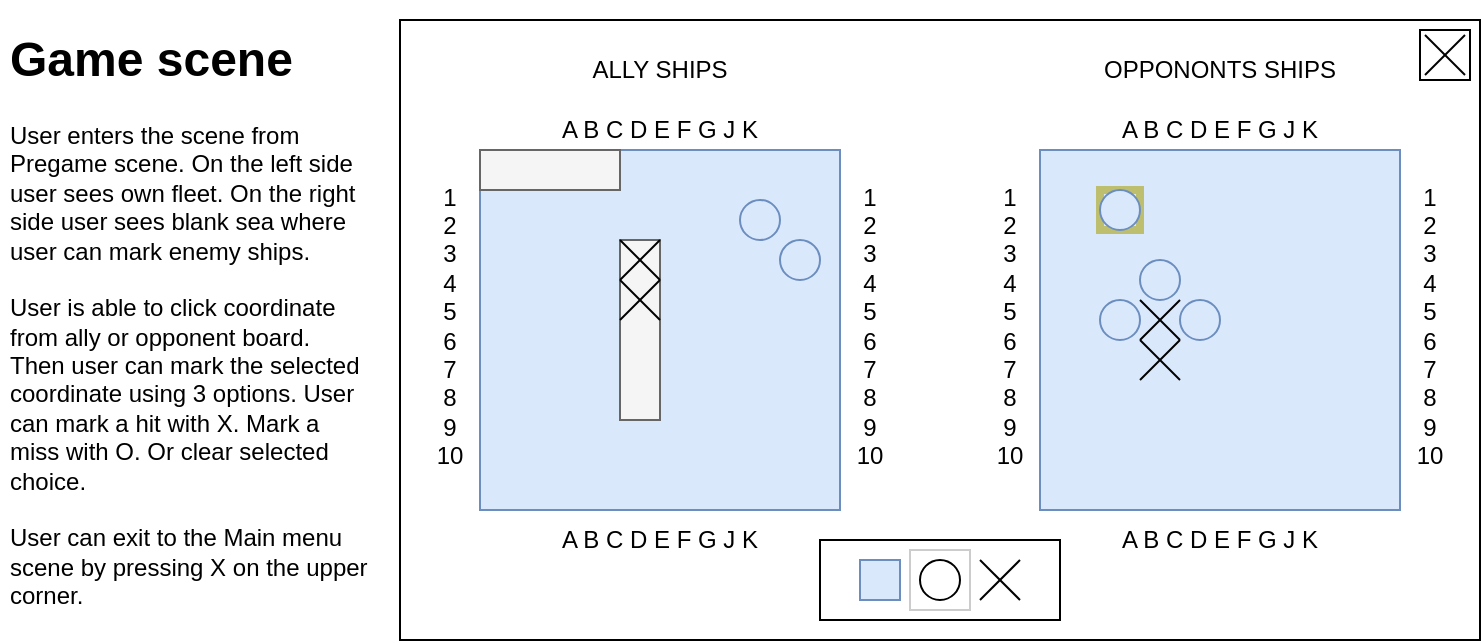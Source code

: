 <mxfile version="21.6.2" type="github">
  <diagram name="Page-1" id="zC-nzkBXj2TKjRr9pobj">
    <mxGraphModel dx="1702" dy="445" grid="1" gridSize="10" guides="1" tooltips="1" connect="1" arrows="1" fold="1" page="1" pageScale="1" pageWidth="827" pageHeight="1169" math="0" shadow="0">
      <root>
        <mxCell id="0" />
        <mxCell id="1" parent="0" />
        <mxCell id="38aH6A5uKHRKDscludI8-1" value="" style="rounded=0;whiteSpace=wrap;html=1;" vertex="1" parent="1">
          <mxGeometry x="130" y="90" width="540" height="310" as="geometry" />
        </mxCell>
        <mxCell id="38aH6A5uKHRKDscludI8-35" value="" style="rounded=0;whiteSpace=wrap;html=1;" vertex="1" parent="1">
          <mxGeometry x="340" y="350" width="120" height="40" as="geometry" />
        </mxCell>
        <mxCell id="38aH6A5uKHRKDscludI8-37" value="" style="rounded=0;whiteSpace=wrap;html=1;strokeColor=#CCCCCC;" vertex="1" parent="1">
          <mxGeometry x="385" y="355" width="30" height="30" as="geometry" />
        </mxCell>
        <mxCell id="38aH6A5uKHRKDscludI8-2" value="" style="whiteSpace=wrap;html=1;aspect=fixed;fillColor=#dae8fc;strokeColor=#6c8ebf;" vertex="1" parent="1">
          <mxGeometry x="170" y="155" width="180" height="180" as="geometry" />
        </mxCell>
        <mxCell id="38aH6A5uKHRKDscludI8-4" value="ALLY SHIPS" style="text;html=1;strokeColor=none;fillColor=none;align=center;verticalAlign=middle;whiteSpace=wrap;rounded=0;" vertex="1" parent="1">
          <mxGeometry x="170" y="100" width="180" height="30" as="geometry" />
        </mxCell>
        <mxCell id="38aH6A5uKHRKDscludI8-5" value="A B C D E F G J K" style="text;html=1;strokeColor=none;fillColor=none;align=center;verticalAlign=middle;whiteSpace=wrap;rounded=0;" vertex="1" parent="1">
          <mxGeometry x="170" y="130" width="180" height="30" as="geometry" />
        </mxCell>
        <mxCell id="38aH6A5uKHRKDscludI8-6" value="A B C D E F G J K" style="text;html=1;strokeColor=none;fillColor=none;align=center;verticalAlign=middle;whiteSpace=wrap;rounded=0;" vertex="1" parent="1">
          <mxGeometry x="170" y="335" width="180" height="30" as="geometry" />
        </mxCell>
        <mxCell id="38aH6A5uKHRKDscludI8-7" value="1&lt;br&gt;2&lt;br&gt;3&lt;br&gt;4&lt;br&gt;5&lt;br&gt;6&lt;br&gt;7&lt;br&gt;8&lt;br&gt;9&lt;br&gt;10" style="text;html=1;strokeColor=none;fillColor=none;align=center;verticalAlign=middle;whiteSpace=wrap;rounded=0;" vertex="1" parent="1">
          <mxGeometry x="140" y="155" width="30" height="175" as="geometry" />
        </mxCell>
        <mxCell id="38aH6A5uKHRKDscludI8-8" value="1&lt;br&gt;2&lt;br&gt;3&lt;br&gt;4&lt;br&gt;5&lt;br&gt;6&lt;br&gt;7&lt;br&gt;8&lt;br&gt;9&lt;br&gt;10" style="text;html=1;strokeColor=none;fillColor=none;align=center;verticalAlign=middle;whiteSpace=wrap;rounded=0;" vertex="1" parent="1">
          <mxGeometry x="350" y="155" width="30" height="175" as="geometry" />
        </mxCell>
        <mxCell id="38aH6A5uKHRKDscludI8-9" value="" style="whiteSpace=wrap;html=1;aspect=fixed;fillColor=#dae8fc;strokeColor=#6c8ebf;" vertex="1" parent="1">
          <mxGeometry x="450" y="155" width="180" height="180" as="geometry" />
        </mxCell>
        <mxCell id="38aH6A5uKHRKDscludI8-10" value="OPPONONTS SHIPS" style="text;html=1;strokeColor=none;fillColor=none;align=center;verticalAlign=middle;whiteSpace=wrap;rounded=0;" vertex="1" parent="1">
          <mxGeometry x="450" y="100" width="180" height="30" as="geometry" />
        </mxCell>
        <mxCell id="38aH6A5uKHRKDscludI8-11" value="A B C D E F G J K" style="text;html=1;strokeColor=none;fillColor=none;align=center;verticalAlign=middle;whiteSpace=wrap;rounded=0;" vertex="1" parent="1">
          <mxGeometry x="450" y="130" width="180" height="30" as="geometry" />
        </mxCell>
        <mxCell id="38aH6A5uKHRKDscludI8-12" value="A B C D E F G J K" style="text;html=1;strokeColor=none;fillColor=none;align=center;verticalAlign=middle;whiteSpace=wrap;rounded=0;" vertex="1" parent="1">
          <mxGeometry x="450" y="335" width="180" height="30" as="geometry" />
        </mxCell>
        <mxCell id="38aH6A5uKHRKDscludI8-13" value="1&lt;br&gt;2&lt;br&gt;3&lt;br&gt;4&lt;br&gt;5&lt;br&gt;6&lt;br&gt;7&lt;br&gt;8&lt;br&gt;9&lt;br&gt;10" style="text;html=1;strokeColor=none;fillColor=none;align=center;verticalAlign=middle;whiteSpace=wrap;rounded=0;" vertex="1" parent="1">
          <mxGeometry x="420" y="155" width="30" height="175" as="geometry" />
        </mxCell>
        <mxCell id="38aH6A5uKHRKDscludI8-14" value="1&lt;br&gt;2&lt;br&gt;3&lt;br&gt;4&lt;br&gt;5&lt;br&gt;6&lt;br&gt;7&lt;br&gt;8&lt;br&gt;9&lt;br&gt;10" style="text;html=1;strokeColor=none;fillColor=none;align=center;verticalAlign=middle;whiteSpace=wrap;rounded=0;" vertex="1" parent="1">
          <mxGeometry x="630" y="155" width="30" height="175" as="geometry" />
        </mxCell>
        <mxCell id="38aH6A5uKHRKDscludI8-15" value="" style="rounded=0;whiteSpace=wrap;html=1;fillColor=#f5f5f5;fontColor=#333333;strokeColor=#666666;" vertex="1" parent="1">
          <mxGeometry x="170" y="155" width="70" height="20" as="geometry" />
        </mxCell>
        <mxCell id="38aH6A5uKHRKDscludI8-16" value="" style="rounded=0;whiteSpace=wrap;html=1;direction=south;fillColor=#f5f5f5;fontColor=#333333;strokeColor=#666666;" vertex="1" parent="1">
          <mxGeometry x="240" y="200" width="20" height="90" as="geometry" />
        </mxCell>
        <mxCell id="38aH6A5uKHRKDscludI8-17" value="" style="ellipse;whiteSpace=wrap;html=1;aspect=fixed;fillColor=#dae8fc;strokeColor=#6c8ebf;" vertex="1" parent="1">
          <mxGeometry x="500" y="210" width="20" height="20" as="geometry" />
        </mxCell>
        <mxCell id="38aH6A5uKHRKDscludI8-18" value="" style="ellipse;whiteSpace=wrap;html=1;aspect=fixed;fillColor=#dae8fc;strokeColor=#6c8ebf;" vertex="1" parent="1">
          <mxGeometry x="520" y="230" width="20" height="20" as="geometry" />
        </mxCell>
        <mxCell id="38aH6A5uKHRKDscludI8-19" value="" style="ellipse;whiteSpace=wrap;html=1;aspect=fixed;fillColor=#dae8fc;strokeColor=#6c8ebf;" vertex="1" parent="1">
          <mxGeometry x="480" y="230" width="20" height="20" as="geometry" />
        </mxCell>
        <mxCell id="38aH6A5uKHRKDscludI8-20" value="" style="endArrow=none;html=1;rounded=0;" edge="1" parent="1">
          <mxGeometry width="50" height="50" relative="1" as="geometry">
            <mxPoint x="240" y="220" as="sourcePoint" />
            <mxPoint x="260" y="200" as="targetPoint" />
          </mxGeometry>
        </mxCell>
        <mxCell id="38aH6A5uKHRKDscludI8-21" value="" style="endArrow=none;html=1;rounded=0;" edge="1" parent="1">
          <mxGeometry width="50" height="50" relative="1" as="geometry">
            <mxPoint x="240" y="200" as="sourcePoint" />
            <mxPoint x="260" y="220" as="targetPoint" />
          </mxGeometry>
        </mxCell>
        <mxCell id="38aH6A5uKHRKDscludI8-22" value="" style="endArrow=none;html=1;rounded=0;" edge="1" parent="1">
          <mxGeometry width="50" height="50" relative="1" as="geometry">
            <mxPoint x="500" y="250" as="sourcePoint" />
            <mxPoint x="520" y="230" as="targetPoint" />
          </mxGeometry>
        </mxCell>
        <mxCell id="38aH6A5uKHRKDscludI8-23" value="" style="endArrow=none;html=1;rounded=0;" edge="1" parent="1">
          <mxGeometry width="50" height="50" relative="1" as="geometry">
            <mxPoint x="500" y="230" as="sourcePoint" />
            <mxPoint x="520" y="250" as="targetPoint" />
          </mxGeometry>
        </mxCell>
        <mxCell id="38aH6A5uKHRKDscludI8-24" value="" style="endArrow=none;html=1;rounded=0;" edge="1" parent="1">
          <mxGeometry width="50" height="50" relative="1" as="geometry">
            <mxPoint x="500" y="270" as="sourcePoint" />
            <mxPoint x="520" y="250" as="targetPoint" />
          </mxGeometry>
        </mxCell>
        <mxCell id="38aH6A5uKHRKDscludI8-25" value="" style="endArrow=none;html=1;rounded=0;" edge="1" parent="1">
          <mxGeometry width="50" height="50" relative="1" as="geometry">
            <mxPoint x="500" y="250" as="sourcePoint" />
            <mxPoint x="520" y="270" as="targetPoint" />
          </mxGeometry>
        </mxCell>
        <mxCell id="38aH6A5uKHRKDscludI8-26" value="" style="endArrow=none;html=1;rounded=0;" edge="1" parent="1">
          <mxGeometry width="50" height="50" relative="1" as="geometry">
            <mxPoint x="240" y="240" as="sourcePoint" />
            <mxPoint x="260" y="220" as="targetPoint" />
          </mxGeometry>
        </mxCell>
        <mxCell id="38aH6A5uKHRKDscludI8-27" value="" style="endArrow=none;html=1;rounded=0;" edge="1" parent="1">
          <mxGeometry width="50" height="50" relative="1" as="geometry">
            <mxPoint x="240" y="220" as="sourcePoint" />
            <mxPoint x="260" y="240" as="targetPoint" />
          </mxGeometry>
        </mxCell>
        <mxCell id="38aH6A5uKHRKDscludI8-28" value="" style="ellipse;whiteSpace=wrap;html=1;aspect=fixed;fillColor=#dae8fc;strokeColor=#6c8ebf;" vertex="1" parent="1">
          <mxGeometry x="300" y="180" width="20" height="20" as="geometry" />
        </mxCell>
        <mxCell id="38aH6A5uKHRKDscludI8-29" value="" style="ellipse;whiteSpace=wrap;html=1;aspect=fixed;fillColor=#dae8fc;strokeColor=#6c8ebf;" vertex="1" parent="1">
          <mxGeometry x="320" y="200" width="20" height="20" as="geometry" />
        </mxCell>
        <mxCell id="38aH6A5uKHRKDscludI8-30" value="" style="ellipse;whiteSpace=wrap;html=1;aspect=fixed;" vertex="1" parent="1">
          <mxGeometry x="390" y="360" width="20" height="20" as="geometry" />
        </mxCell>
        <mxCell id="38aH6A5uKHRKDscludI8-31" value="" style="endArrow=none;html=1;rounded=0;" edge="1" parent="1">
          <mxGeometry width="50" height="50" relative="1" as="geometry">
            <mxPoint x="420" y="380" as="sourcePoint" />
            <mxPoint x="440" y="360" as="targetPoint" />
          </mxGeometry>
        </mxCell>
        <mxCell id="38aH6A5uKHRKDscludI8-32" value="" style="endArrow=none;html=1;rounded=0;" edge="1" parent="1">
          <mxGeometry width="50" height="50" relative="1" as="geometry">
            <mxPoint x="420" y="360" as="sourcePoint" />
            <mxPoint x="440" y="380" as="targetPoint" />
          </mxGeometry>
        </mxCell>
        <mxCell id="38aH6A5uKHRKDscludI8-33" value="" style="whiteSpace=wrap;html=1;aspect=fixed;fillColor=#dae8fc;strokeColor=#6c8ebf;" vertex="1" parent="1">
          <mxGeometry x="360" y="360" width="20" height="20" as="geometry" />
        </mxCell>
        <mxCell id="38aH6A5uKHRKDscludI8-34" value="" style="whiteSpace=wrap;html=1;aspect=fixed;fillColor=#dae8fc;strokeColor=#bebf6e;strokeWidth=4;" vertex="1" parent="1">
          <mxGeometry x="480" y="175" width="20" height="20" as="geometry" />
        </mxCell>
        <mxCell id="38aH6A5uKHRKDscludI8-38" value="" style="ellipse;whiteSpace=wrap;html=1;aspect=fixed;fillColor=#dae8fc;strokeColor=#6c8ebf;" vertex="1" parent="1">
          <mxGeometry x="480" y="175" width="20" height="20" as="geometry" />
        </mxCell>
        <mxCell id="38aH6A5uKHRKDscludI8-39" value="&lt;h1&gt;Game scene&lt;/h1&gt;&lt;div&gt;User enters the scene from Pregame scene. On the left side user sees own fleet. On the right side user sees blank sea where user can mark enemy ships.&lt;/div&gt;&lt;div&gt;&lt;br&gt;&lt;/div&gt;&lt;div&gt;User is able to click coordinate from ally or opponent board.&lt;/div&gt;&lt;div&gt;Then user can mark the selected coordinate using 3 options. User can mark a hit with X. Mark a miss with O. Or clear selected choice.&lt;/div&gt;&lt;div&gt;&lt;br&gt;&lt;/div&gt;&lt;div&gt;User can exit to the Main menu scene by pressing X on the upper corner.&amp;nbsp;&lt;/div&gt;" style="text;html=1;strokeColor=none;fillColor=none;spacing=5;spacingTop=-20;whiteSpace=wrap;overflow=hidden;rounded=0;" vertex="1" parent="1">
          <mxGeometry x="-70" y="90" width="190" height="310" as="geometry" />
        </mxCell>
        <mxCell id="38aH6A5uKHRKDscludI8-40" value="" style="whiteSpace=wrap;html=1;aspect=fixed;" vertex="1" parent="1">
          <mxGeometry x="640" y="95" width="25" height="25" as="geometry" />
        </mxCell>
        <mxCell id="38aH6A5uKHRKDscludI8-42" value="" style="endArrow=none;html=1;rounded=0;" edge="1" parent="1">
          <mxGeometry width="50" height="50" relative="1" as="geometry">
            <mxPoint x="642.5" y="117.5" as="sourcePoint" />
            <mxPoint x="662.5" y="97.5" as="targetPoint" />
          </mxGeometry>
        </mxCell>
        <mxCell id="38aH6A5uKHRKDscludI8-43" value="" style="endArrow=none;html=1;rounded=0;" edge="1" parent="1">
          <mxGeometry width="50" height="50" relative="1" as="geometry">
            <mxPoint x="642.5" y="97.5" as="sourcePoint" />
            <mxPoint x="662.5" y="117.5" as="targetPoint" />
          </mxGeometry>
        </mxCell>
      </root>
    </mxGraphModel>
  </diagram>
</mxfile>
